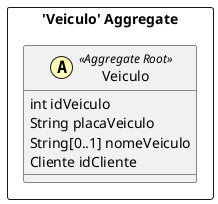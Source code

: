 @startuml

skinparam componentStyle uml2

package "'Veiculo' Aggregate" <<Rectangle>> {
	class Veiculo <<(A,#fffab8) Aggregate Root>> {
		int idVeiculo
		String placaVeiculo
		String[0..1] nomeVeiculo
		Cliente idCliente
	}
}


@enduml
